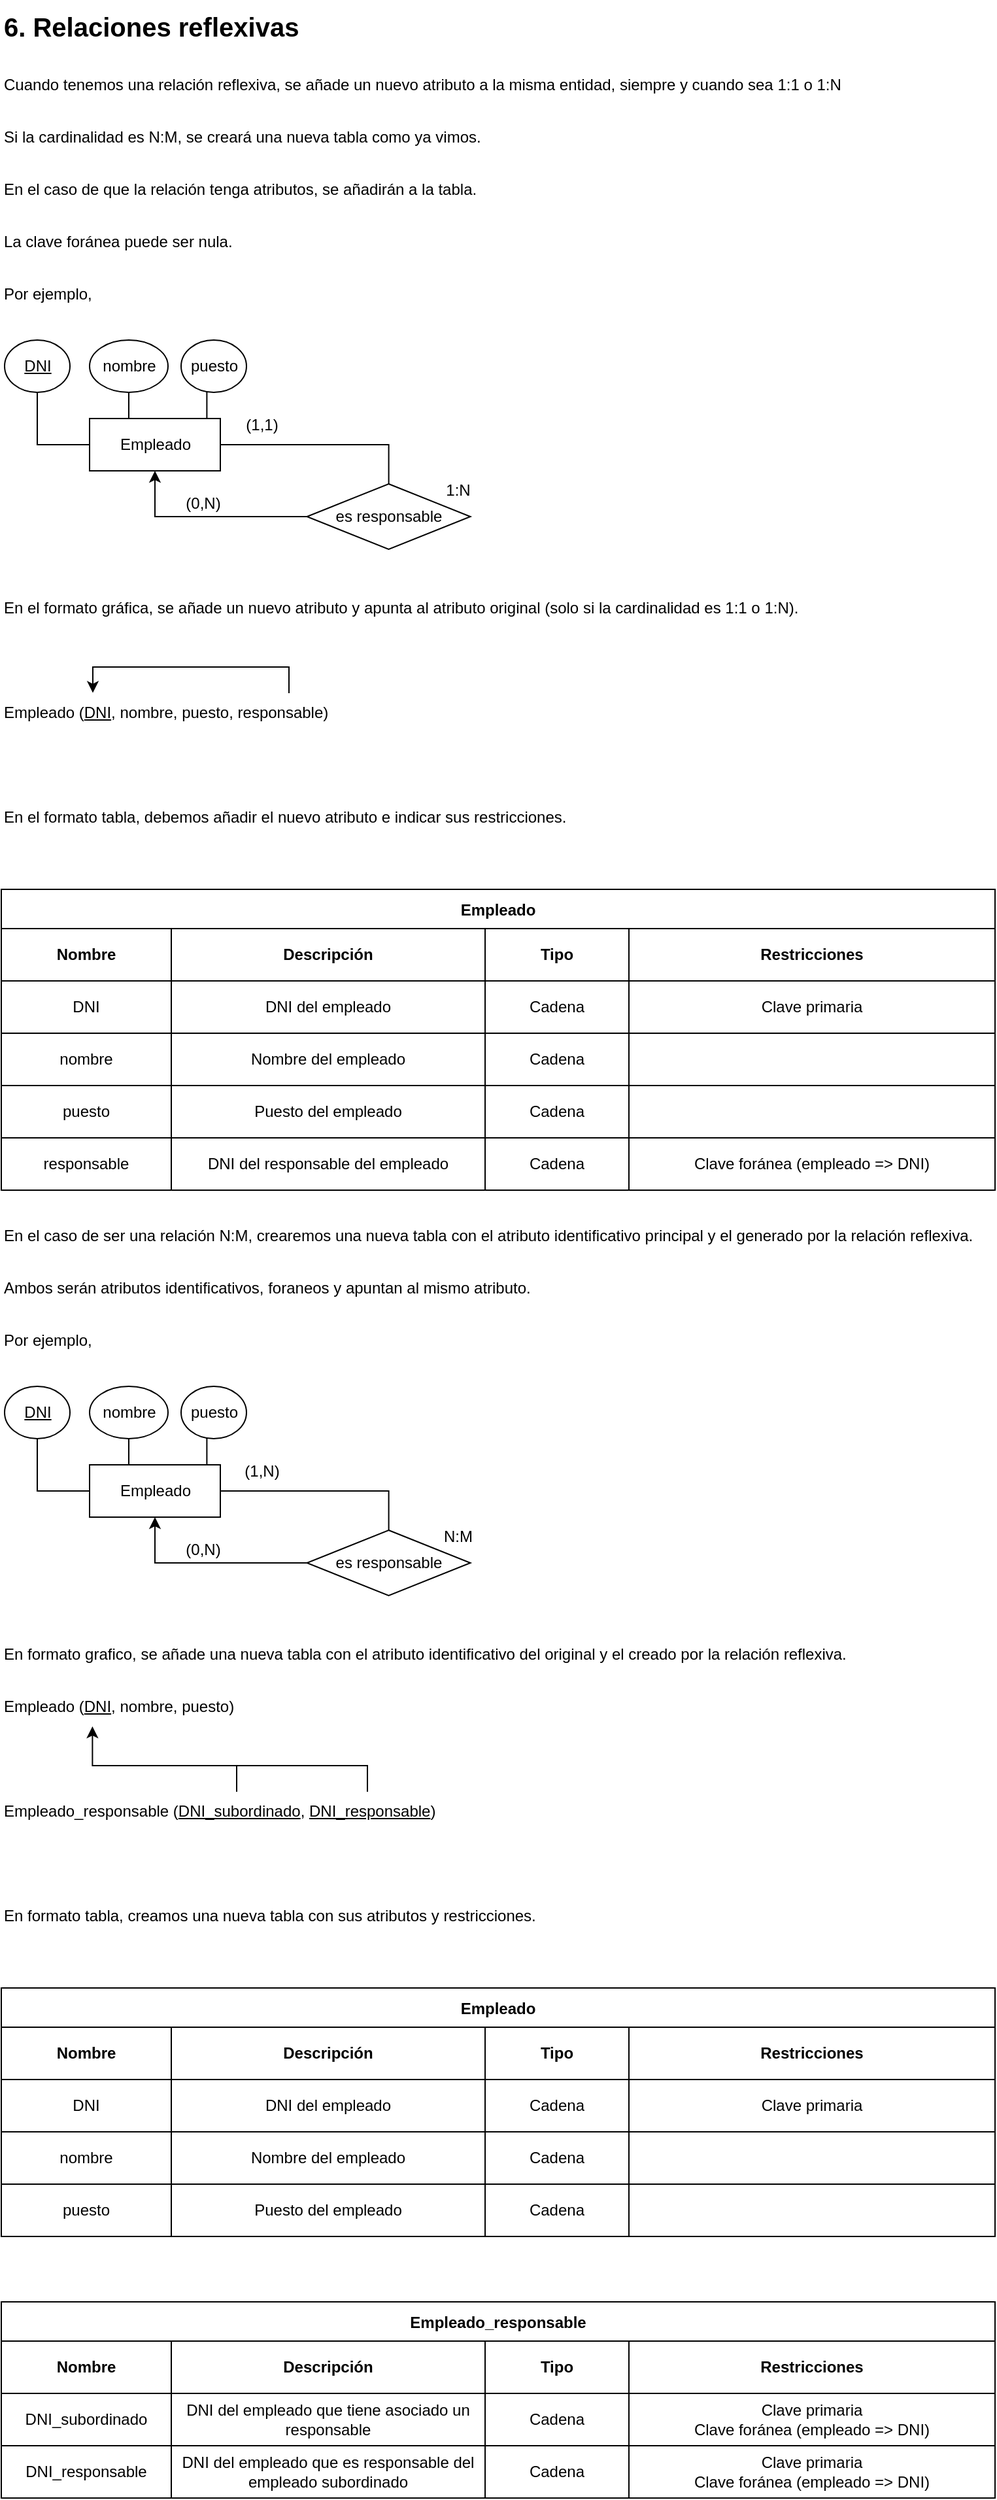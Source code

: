 <mxfile version="25.0.2">
  <diagram id="R2lEEEUBdFMjLlhIrx00" name="Page-1">
    <mxGraphModel dx="1572" dy="737" grid="1" gridSize="10" guides="1" tooltips="1" connect="1" arrows="1" fold="1" page="1" pageScale="1" pageWidth="850" pageHeight="1100" math="0" shadow="0" extFonts="Permanent Marker^https://fonts.googleapis.com/css?family=Permanent+Marker">
      <root>
        <mxCell id="0" />
        <mxCell id="1" parent="0" />
        <mxCell id="UVqm2CF3nhjKB7-2oSkb-1" value="6. Relaciones reflexivas" style="text;html=1;align=left;verticalAlign=middle;resizable=0;points=[];autosize=1;strokeColor=none;fillColor=none;strokeWidth=0;fontSize=20;fontStyle=1" parent="1" vertex="1">
          <mxGeometry x="40" y="40" width="230" height="40" as="geometry" />
        </mxCell>
        <mxCell id="UVqm2CF3nhjKB7-2oSkb-2" value="&lt;span style=&quot;color: rgba(0, 0, 0, 0); font-family: monospace; font-size: 0px; font-weight: 400;&quot;&gt;%3CmxGraphModel%3E%3Croot%3E%3CmxCell%20id%3D%220%22%2F%3E%3CmxCell%20id%3D%221%22%20parent%3D%220%22%2F%3E%3CmxCell%20id%3D%222%22%20value%3D%22Queremos%20registrar%20empleados%20en%20nuestra%20base%20de%20datos%20su%20DNI%2C%20nombre%2C%20fecha%20%26lt%3Bspan%20style%3D%26quot%3Bbackground-color%3A%20initial%3B%26quot%3B%26gt%3By%20puesto.%20Cada%20empleado%20pertence%20a%20un%20departamento.%26lt%3B%2Fspan%26gt%3B%22%20style%3D%22text%3Bhtml%3D1%3Balign%3Dleft%3BverticalAlign%3Dmiddle%3Bresizable%3D0%3Bpoints%3D%5B%5D%3Bautosize%3D1%3BstrokeColor%3Dnone%3BfillColor%3Dnone%3BfontStyle%3D1%22%20vertex%3D%221%22%20parent%3D%221%22%3E%3CmxGeometry%20x%3D%2240%22%20y%3D%222130%22%20width%3D%22750%22%20height%3D%2230%22%20as%3D%22geometry%22%2F%3E%3C%2FmxCell%3E%3C%2Froot%3E%3C%2FmxGraphModel%3E&lt;/span&gt;" style="text;html=1;align=left;verticalAlign=middle;resizable=0;points=[];autosize=1;strokeColor=none;fillColor=none;fontStyle=1" parent="1" vertex="1">
          <mxGeometry x="40" y="340" width="20" height="30" as="geometry" />
        </mxCell>
        <mxCell id="UVqm2CF3nhjKB7-2oSkb-3" value="Empleado" style="whiteSpace=wrap;html=1;align=center;" parent="1" vertex="1">
          <mxGeometry x="107.5" y="360" width="100" height="40" as="geometry" />
        </mxCell>
        <mxCell id="UVqm2CF3nhjKB7-2oSkb-4" style="edgeStyle=orthogonalEdgeStyle;rounded=0;orthogonalLoop=1;jettySize=auto;html=1;endArrow=none;endFill=0;" parent="1" source="UVqm2CF3nhjKB7-2oSkb-5" target="UVqm2CF3nhjKB7-2oSkb-3" edge="1">
          <mxGeometry relative="1" as="geometry" />
        </mxCell>
        <mxCell id="UVqm2CF3nhjKB7-2oSkb-5" value="nombre" style="ellipse;whiteSpace=wrap;html=1;align=center;" parent="1" vertex="1">
          <mxGeometry x="107.5" y="300" width="60" height="40" as="geometry" />
        </mxCell>
        <mxCell id="UVqm2CF3nhjKB7-2oSkb-6" style="edgeStyle=orthogonalEdgeStyle;rounded=0;orthogonalLoop=1;jettySize=auto;html=1;entryX=0;entryY=0.5;entryDx=0;entryDy=0;endArrow=none;endFill=0;" parent="1" source="UVqm2CF3nhjKB7-2oSkb-7" target="UVqm2CF3nhjKB7-2oSkb-3" edge="1">
          <mxGeometry relative="1" as="geometry">
            <Array as="points">
              <mxPoint x="67.5" y="380" />
            </Array>
          </mxGeometry>
        </mxCell>
        <mxCell id="UVqm2CF3nhjKB7-2oSkb-7" value="DNI" style="ellipse;whiteSpace=wrap;html=1;align=center;fontStyle=4;" parent="1" vertex="1">
          <mxGeometry x="42.5" y="300" width="50" height="40" as="geometry" />
        </mxCell>
        <mxCell id="UVqm2CF3nhjKB7-2oSkb-8" style="edgeStyle=orthogonalEdgeStyle;rounded=0;orthogonalLoop=1;jettySize=auto;html=1;entryX=0.897;entryY=0;entryDx=0;entryDy=0;endArrow=none;endFill=0;entryPerimeter=0;" parent="1" source="UVqm2CF3nhjKB7-2oSkb-9" target="UVqm2CF3nhjKB7-2oSkb-3" edge="1">
          <mxGeometry relative="1" as="geometry">
            <Array as="points">
              <mxPoint x="198" y="360" />
            </Array>
          </mxGeometry>
        </mxCell>
        <mxCell id="UVqm2CF3nhjKB7-2oSkb-9" value="puesto" style="ellipse;whiteSpace=wrap;html=1;align=center;" parent="1" vertex="1">
          <mxGeometry x="177.5" y="300" width="50" height="40" as="geometry" />
        </mxCell>
        <mxCell id="UVqm2CF3nhjKB7-2oSkb-10" style="edgeStyle=orthogonalEdgeStyle;rounded=0;orthogonalLoop=1;jettySize=auto;html=1;entryX=1;entryY=0.5;entryDx=0;entryDy=0;endArrow=none;endFill=0;" parent="1" source="UVqm2CF3nhjKB7-2oSkb-12" target="UVqm2CF3nhjKB7-2oSkb-3" edge="1">
          <mxGeometry relative="1" as="geometry">
            <Array as="points">
              <mxPoint x="336.75" y="380" />
            </Array>
          </mxGeometry>
        </mxCell>
        <mxCell id="UVqm2CF3nhjKB7-2oSkb-11" style="edgeStyle=orthogonalEdgeStyle;rounded=0;orthogonalLoop=1;jettySize=auto;html=1;entryX=0.5;entryY=1;entryDx=0;entryDy=0;" parent="1" source="UVqm2CF3nhjKB7-2oSkb-12" target="UVqm2CF3nhjKB7-2oSkb-3" edge="1">
          <mxGeometry relative="1" as="geometry" />
        </mxCell>
        <mxCell id="UVqm2CF3nhjKB7-2oSkb-12" value="es responsable" style="shape=rhombus;perimeter=rhombusPerimeter;whiteSpace=wrap;html=1;align=center;" parent="1" vertex="1">
          <mxGeometry x="273.75" y="410" width="125" height="50" as="geometry" />
        </mxCell>
        <mxCell id="UVqm2CF3nhjKB7-2oSkb-13" value="(1,1)" style="text;html=1;align=center;verticalAlign=middle;resizable=0;points=[];autosize=1;strokeColor=none;fillColor=none;" parent="1" vertex="1">
          <mxGeometry x="213.75" y="350" width="50" height="30" as="geometry" />
        </mxCell>
        <mxCell id="UVqm2CF3nhjKB7-2oSkb-14" value="1:N" style="text;html=1;align=center;verticalAlign=middle;resizable=0;points=[];autosize=1;strokeColor=none;fillColor=none;" parent="1" vertex="1">
          <mxGeometry x="368.75" y="400" width="40" height="30" as="geometry" />
        </mxCell>
        <mxCell id="UVqm2CF3nhjKB7-2oSkb-15" value="(0,N)" style="text;html=1;align=center;verticalAlign=middle;resizable=0;points=[];autosize=1;strokeColor=none;fillColor=none;" parent="1" vertex="1">
          <mxGeometry x="168.75" y="410" width="50" height="30" as="geometry" />
        </mxCell>
        <mxCell id="UVqm2CF3nhjKB7-2oSkb-16" value="Cuando tenemos una relación reflexiva, se añade un nuevo atributo a la misma entidad, siempre y cuando sea 1:1 o 1:N" style="text;html=1;align=left;verticalAlign=middle;resizable=0;points=[];autosize=1;strokeColor=none;fillColor=none;" parent="1" vertex="1">
          <mxGeometry x="40" y="90" width="660" height="30" as="geometry" />
        </mxCell>
        <mxCell id="UVqm2CF3nhjKB7-2oSkb-17" value="Por ejemplo,&amp;nbsp;" style="text;html=1;align=left;verticalAlign=middle;resizable=0;points=[];autosize=1;strokeColor=none;fillColor=none;" parent="1" vertex="1">
          <mxGeometry x="40" y="250" width="90" height="30" as="geometry" />
        </mxCell>
        <mxCell id="UVqm2CF3nhjKB7-2oSkb-18" value="Si la cardinalidad es N:M, se creará una nueva tabla como ya vimos." style="text;html=1;align=left;verticalAlign=middle;resizable=0;points=[];autosize=1;strokeColor=none;fillColor=none;" parent="1" vertex="1">
          <mxGeometry x="40" y="130" width="390" height="30" as="geometry" />
        </mxCell>
        <mxCell id="UVqm2CF3nhjKB7-2oSkb-19" value="En el formato gráfica, se añade un nuevo atributo y apunta al atributo original (solo si la cardinalidad es 1:1 o 1:N)." style="text;html=1;align=left;verticalAlign=middle;resizable=0;points=[];autosize=1;strokeColor=none;fillColor=none;" parent="1" vertex="1">
          <mxGeometry x="40" y="490" width="630" height="30" as="geometry" />
        </mxCell>
        <mxCell id="UVqm2CF3nhjKB7-2oSkb-21" style="edgeStyle=orthogonalEdgeStyle;rounded=0;orthogonalLoop=1;jettySize=auto;html=1;entryX=0.261;entryY=-0.006;entryDx=0;entryDy=0;entryPerimeter=0;" parent="1" source="UVqm2CF3nhjKB7-2oSkb-20" target="UVqm2CF3nhjKB7-2oSkb-20" edge="1">
          <mxGeometry relative="1" as="geometry">
            <mxPoint x="120" y="560" as="targetPoint" />
            <Array as="points">
              <mxPoint x="260" y="550" />
              <mxPoint x="110" y="550" />
              <mxPoint x="110" y="570" />
            </Array>
          </mxGeometry>
        </mxCell>
        <mxCell id="UVqm2CF3nhjKB7-2oSkb-20" value="Empleado (&lt;u&gt;DNI&lt;/u&gt;, nombre, puesto, responsable)" style="text;html=1;align=left;verticalAlign=middle;resizable=0;points=[];autosize=1;strokeColor=none;fillColor=none;" parent="1" vertex="1">
          <mxGeometry x="40" y="570" width="270" height="30" as="geometry" />
        </mxCell>
        <mxCell id="UVqm2CF3nhjKB7-2oSkb-22" value="En el formato tabla, debemos añadir el nuevo atributo e indicar sus restricciones." style="text;html=1;align=left;verticalAlign=middle;resizable=0;points=[];autosize=1;strokeColor=none;fillColor=none;" parent="1" vertex="1">
          <mxGeometry x="40" y="650" width="450" height="30" as="geometry" />
        </mxCell>
        <mxCell id="UVqm2CF3nhjKB7-2oSkb-23" value="En el caso de que la relación tenga atributos, se añadirán a la tabla." style="text;html=1;align=left;verticalAlign=middle;resizable=0;points=[];autosize=1;strokeColor=none;fillColor=none;" parent="1" vertex="1">
          <mxGeometry x="40" y="170" width="390" height="30" as="geometry" />
        </mxCell>
        <mxCell id="UVqm2CF3nhjKB7-2oSkb-24" value="Empleado" style="shape=table;startSize=30;container=1;collapsible=0;childLayout=tableLayout;fontStyle=1" parent="1" vertex="1">
          <mxGeometry x="40" y="720" width="760" height="230" as="geometry" />
        </mxCell>
        <mxCell id="UVqm2CF3nhjKB7-2oSkb-25" value="" style="shape=tableRow;horizontal=0;startSize=0;swimlaneHead=0;swimlaneBody=0;strokeColor=inherit;top=0;left=0;bottom=0;right=0;collapsible=0;dropTarget=0;fillColor=none;points=[[0,0.5],[1,0.5]];portConstraint=eastwest;" parent="UVqm2CF3nhjKB7-2oSkb-24" vertex="1">
          <mxGeometry y="30" width="760" height="40" as="geometry" />
        </mxCell>
        <mxCell id="UVqm2CF3nhjKB7-2oSkb-26" value="&lt;b&gt;Nombre&lt;/b&gt;" style="shape=partialRectangle;html=1;whiteSpace=wrap;connectable=0;strokeColor=inherit;overflow=hidden;fillColor=none;top=0;left=0;bottom=0;right=0;pointerEvents=1;" parent="UVqm2CF3nhjKB7-2oSkb-25" vertex="1">
          <mxGeometry width="130" height="40" as="geometry">
            <mxRectangle width="130" height="40" as="alternateBounds" />
          </mxGeometry>
        </mxCell>
        <mxCell id="UVqm2CF3nhjKB7-2oSkb-27" value="&lt;b&gt;Descripción&lt;/b&gt;" style="shape=partialRectangle;html=1;whiteSpace=wrap;connectable=0;strokeColor=inherit;overflow=hidden;fillColor=none;top=0;left=0;bottom=0;right=0;pointerEvents=1;" parent="UVqm2CF3nhjKB7-2oSkb-25" vertex="1">
          <mxGeometry x="130" width="240" height="40" as="geometry">
            <mxRectangle width="240" height="40" as="alternateBounds" />
          </mxGeometry>
        </mxCell>
        <mxCell id="UVqm2CF3nhjKB7-2oSkb-28" value="&lt;b&gt;Tipo&lt;/b&gt;" style="shape=partialRectangle;html=1;whiteSpace=wrap;connectable=0;strokeColor=inherit;overflow=hidden;fillColor=none;top=0;left=0;bottom=0;right=0;pointerEvents=1;" parent="UVqm2CF3nhjKB7-2oSkb-25" vertex="1">
          <mxGeometry x="370" width="110" height="40" as="geometry">
            <mxRectangle width="110" height="40" as="alternateBounds" />
          </mxGeometry>
        </mxCell>
        <mxCell id="UVqm2CF3nhjKB7-2oSkb-29" value="&lt;b&gt;Restricciones&lt;/b&gt;" style="shape=partialRectangle;html=1;whiteSpace=wrap;connectable=0;strokeColor=inherit;overflow=hidden;fillColor=none;top=0;left=0;bottom=0;right=0;pointerEvents=1;" parent="UVqm2CF3nhjKB7-2oSkb-25" vertex="1">
          <mxGeometry x="480" width="280" height="40" as="geometry">
            <mxRectangle width="280" height="40" as="alternateBounds" />
          </mxGeometry>
        </mxCell>
        <mxCell id="UVqm2CF3nhjKB7-2oSkb-30" value="" style="shape=tableRow;horizontal=0;startSize=0;swimlaneHead=0;swimlaneBody=0;strokeColor=inherit;top=0;left=0;bottom=0;right=0;collapsible=0;dropTarget=0;fillColor=none;points=[[0,0.5],[1,0.5]];portConstraint=eastwest;" parent="UVqm2CF3nhjKB7-2oSkb-24" vertex="1">
          <mxGeometry y="70" width="760" height="40" as="geometry" />
        </mxCell>
        <mxCell id="UVqm2CF3nhjKB7-2oSkb-31" value="DNI" style="shape=partialRectangle;html=1;whiteSpace=wrap;connectable=0;strokeColor=inherit;overflow=hidden;fillColor=none;top=0;left=0;bottom=0;right=0;pointerEvents=1;" parent="UVqm2CF3nhjKB7-2oSkb-30" vertex="1">
          <mxGeometry width="130" height="40" as="geometry">
            <mxRectangle width="130" height="40" as="alternateBounds" />
          </mxGeometry>
        </mxCell>
        <mxCell id="UVqm2CF3nhjKB7-2oSkb-32" value="DNI del empleado" style="shape=partialRectangle;html=1;whiteSpace=wrap;connectable=0;strokeColor=inherit;overflow=hidden;fillColor=none;top=0;left=0;bottom=0;right=0;pointerEvents=1;" parent="UVqm2CF3nhjKB7-2oSkb-30" vertex="1">
          <mxGeometry x="130" width="240" height="40" as="geometry">
            <mxRectangle width="240" height="40" as="alternateBounds" />
          </mxGeometry>
        </mxCell>
        <mxCell id="UVqm2CF3nhjKB7-2oSkb-33" value="Cadena" style="shape=partialRectangle;html=1;whiteSpace=wrap;connectable=0;strokeColor=inherit;overflow=hidden;fillColor=none;top=0;left=0;bottom=0;right=0;pointerEvents=1;" parent="UVqm2CF3nhjKB7-2oSkb-30" vertex="1">
          <mxGeometry x="370" width="110" height="40" as="geometry">
            <mxRectangle width="110" height="40" as="alternateBounds" />
          </mxGeometry>
        </mxCell>
        <mxCell id="UVqm2CF3nhjKB7-2oSkb-34" value="Clave primaria" style="shape=partialRectangle;html=1;whiteSpace=wrap;connectable=0;strokeColor=inherit;overflow=hidden;fillColor=none;top=0;left=0;bottom=0;right=0;pointerEvents=1;" parent="UVqm2CF3nhjKB7-2oSkb-30" vertex="1">
          <mxGeometry x="480" width="280" height="40" as="geometry">
            <mxRectangle width="280" height="40" as="alternateBounds" />
          </mxGeometry>
        </mxCell>
        <mxCell id="UVqm2CF3nhjKB7-2oSkb-35" style="shape=tableRow;horizontal=0;startSize=0;swimlaneHead=0;swimlaneBody=0;strokeColor=inherit;top=0;left=0;bottom=0;right=0;collapsible=0;dropTarget=0;fillColor=none;points=[[0,0.5],[1,0.5]];portConstraint=eastwest;" parent="UVqm2CF3nhjKB7-2oSkb-24" vertex="1">
          <mxGeometry y="110" width="760" height="40" as="geometry" />
        </mxCell>
        <mxCell id="UVqm2CF3nhjKB7-2oSkb-36" value="nombre" style="shape=partialRectangle;html=1;whiteSpace=wrap;connectable=0;strokeColor=inherit;overflow=hidden;fillColor=none;top=0;left=0;bottom=0;right=0;pointerEvents=1;" parent="UVqm2CF3nhjKB7-2oSkb-35" vertex="1">
          <mxGeometry width="130" height="40" as="geometry">
            <mxRectangle width="130" height="40" as="alternateBounds" />
          </mxGeometry>
        </mxCell>
        <mxCell id="UVqm2CF3nhjKB7-2oSkb-37" value="Nombre del empleado" style="shape=partialRectangle;html=1;whiteSpace=wrap;connectable=0;strokeColor=inherit;overflow=hidden;fillColor=none;top=0;left=0;bottom=0;right=0;pointerEvents=1;" parent="UVqm2CF3nhjKB7-2oSkb-35" vertex="1">
          <mxGeometry x="130" width="240" height="40" as="geometry">
            <mxRectangle width="240" height="40" as="alternateBounds" />
          </mxGeometry>
        </mxCell>
        <mxCell id="UVqm2CF3nhjKB7-2oSkb-38" value="Cadena" style="shape=partialRectangle;html=1;whiteSpace=wrap;connectable=0;strokeColor=inherit;overflow=hidden;fillColor=none;top=0;left=0;bottom=0;right=0;pointerEvents=1;" parent="UVqm2CF3nhjKB7-2oSkb-35" vertex="1">
          <mxGeometry x="370" width="110" height="40" as="geometry">
            <mxRectangle width="110" height="40" as="alternateBounds" />
          </mxGeometry>
        </mxCell>
        <mxCell id="UVqm2CF3nhjKB7-2oSkb-39" style="shape=partialRectangle;html=1;whiteSpace=wrap;connectable=0;strokeColor=inherit;overflow=hidden;fillColor=none;top=0;left=0;bottom=0;right=0;pointerEvents=1;" parent="UVqm2CF3nhjKB7-2oSkb-35" vertex="1">
          <mxGeometry x="480" width="280" height="40" as="geometry">
            <mxRectangle width="280" height="40" as="alternateBounds" />
          </mxGeometry>
        </mxCell>
        <mxCell id="UVqm2CF3nhjKB7-2oSkb-40" style="shape=tableRow;horizontal=0;startSize=0;swimlaneHead=0;swimlaneBody=0;strokeColor=inherit;top=0;left=0;bottom=0;right=0;collapsible=0;dropTarget=0;fillColor=none;points=[[0,0.5],[1,0.5]];portConstraint=eastwest;" parent="UVqm2CF3nhjKB7-2oSkb-24" vertex="1">
          <mxGeometry y="150" width="760" height="40" as="geometry" />
        </mxCell>
        <mxCell id="UVqm2CF3nhjKB7-2oSkb-41" value="puesto" style="shape=partialRectangle;html=1;whiteSpace=wrap;connectable=0;strokeColor=inherit;overflow=hidden;fillColor=none;top=0;left=0;bottom=0;right=0;pointerEvents=1;" parent="UVqm2CF3nhjKB7-2oSkb-40" vertex="1">
          <mxGeometry width="130" height="40" as="geometry">
            <mxRectangle width="130" height="40" as="alternateBounds" />
          </mxGeometry>
        </mxCell>
        <mxCell id="UVqm2CF3nhjKB7-2oSkb-42" value="Puesto del empleado" style="shape=partialRectangle;html=1;whiteSpace=wrap;connectable=0;strokeColor=inherit;overflow=hidden;fillColor=none;top=0;left=0;bottom=0;right=0;pointerEvents=1;" parent="UVqm2CF3nhjKB7-2oSkb-40" vertex="1">
          <mxGeometry x="130" width="240" height="40" as="geometry">
            <mxRectangle width="240" height="40" as="alternateBounds" />
          </mxGeometry>
        </mxCell>
        <mxCell id="UVqm2CF3nhjKB7-2oSkb-43" value="Cadena" style="shape=partialRectangle;html=1;whiteSpace=wrap;connectable=0;strokeColor=inherit;overflow=hidden;fillColor=none;top=0;left=0;bottom=0;right=0;pointerEvents=1;" parent="UVqm2CF3nhjKB7-2oSkb-40" vertex="1">
          <mxGeometry x="370" width="110" height="40" as="geometry">
            <mxRectangle width="110" height="40" as="alternateBounds" />
          </mxGeometry>
        </mxCell>
        <mxCell id="UVqm2CF3nhjKB7-2oSkb-44" value="" style="shape=partialRectangle;html=1;whiteSpace=wrap;connectable=0;strokeColor=inherit;overflow=hidden;fillColor=none;top=0;left=0;bottom=0;right=0;pointerEvents=1;" parent="UVqm2CF3nhjKB7-2oSkb-40" vertex="1">
          <mxGeometry x="480" width="280" height="40" as="geometry">
            <mxRectangle width="280" height="40" as="alternateBounds" />
          </mxGeometry>
        </mxCell>
        <mxCell id="UVqm2CF3nhjKB7-2oSkb-45" style="shape=tableRow;horizontal=0;startSize=0;swimlaneHead=0;swimlaneBody=0;strokeColor=inherit;top=0;left=0;bottom=0;right=0;collapsible=0;dropTarget=0;fillColor=none;points=[[0,0.5],[1,0.5]];portConstraint=eastwest;" parent="UVqm2CF3nhjKB7-2oSkb-24" vertex="1">
          <mxGeometry y="190" width="760" height="40" as="geometry" />
        </mxCell>
        <mxCell id="UVqm2CF3nhjKB7-2oSkb-46" value="&lt;span style=&quot;text-align: left; text-wrap: nowrap;&quot;&gt;responsable&lt;/span&gt;" style="shape=partialRectangle;html=1;whiteSpace=wrap;connectable=0;strokeColor=inherit;overflow=hidden;fillColor=none;top=0;left=0;bottom=0;right=0;pointerEvents=1;" parent="UVqm2CF3nhjKB7-2oSkb-45" vertex="1">
          <mxGeometry width="130" height="40" as="geometry">
            <mxRectangle width="130" height="40" as="alternateBounds" />
          </mxGeometry>
        </mxCell>
        <mxCell id="UVqm2CF3nhjKB7-2oSkb-47" value="DNI del responsable del empleado" style="shape=partialRectangle;html=1;whiteSpace=wrap;connectable=0;strokeColor=inherit;overflow=hidden;fillColor=none;top=0;left=0;bottom=0;right=0;pointerEvents=1;" parent="UVqm2CF3nhjKB7-2oSkb-45" vertex="1">
          <mxGeometry x="130" width="240" height="40" as="geometry">
            <mxRectangle width="240" height="40" as="alternateBounds" />
          </mxGeometry>
        </mxCell>
        <mxCell id="UVqm2CF3nhjKB7-2oSkb-48" value="Cadena" style="shape=partialRectangle;html=1;whiteSpace=wrap;connectable=0;strokeColor=inherit;overflow=hidden;fillColor=none;top=0;left=0;bottom=0;right=0;pointerEvents=1;" parent="UVqm2CF3nhjKB7-2oSkb-45" vertex="1">
          <mxGeometry x="370" width="110" height="40" as="geometry">
            <mxRectangle width="110" height="40" as="alternateBounds" />
          </mxGeometry>
        </mxCell>
        <mxCell id="UVqm2CF3nhjKB7-2oSkb-49" value="Clave foránea (empleado =&amp;gt; DNI)" style="shape=partialRectangle;html=1;whiteSpace=wrap;connectable=0;strokeColor=inherit;overflow=hidden;fillColor=none;top=0;left=0;bottom=0;right=0;pointerEvents=1;" parent="UVqm2CF3nhjKB7-2oSkb-45" vertex="1">
          <mxGeometry x="480" width="280" height="40" as="geometry">
            <mxRectangle width="280" height="40" as="alternateBounds" />
          </mxGeometry>
        </mxCell>
        <mxCell id="-ed2oY2hOqJtCRRlhbRk-16" value="La clave foránea puede ser nula." style="text;html=1;align=left;verticalAlign=middle;resizable=0;points=[];autosize=1;strokeColor=none;fillColor=none;" parent="1" vertex="1">
          <mxGeometry x="40" y="210" width="200" height="30" as="geometry" />
        </mxCell>
        <mxCell id="lTexiOi8nNn2DtWky4sM-1" value="&lt;span style=&quot;color: rgba(0, 0, 0, 0); font-family: monospace; font-size: 0px; font-weight: 400;&quot;&gt;%3CmxGraphModel%3E%3Croot%3E%3CmxCell%20id%3D%220%22%2F%3E%3CmxCell%20id%3D%221%22%20parent%3D%220%22%2F%3E%3CmxCell%20id%3D%222%22%20value%3D%22Queremos%20registrar%20empleados%20en%20nuestra%20base%20de%20datos%20su%20DNI%2C%20nombre%2C%20fecha%20%26lt%3Bspan%20style%3D%26quot%3Bbackground-color%3A%20initial%3B%26quot%3B%26gt%3By%20puesto.%20Cada%20empleado%20pertence%20a%20un%20departamento.%26lt%3B%2Fspan%26gt%3B%22%20style%3D%22text%3Bhtml%3D1%3Balign%3Dleft%3BverticalAlign%3Dmiddle%3Bresizable%3D0%3Bpoints%3D%5B%5D%3Bautosize%3D1%3BstrokeColor%3Dnone%3BfillColor%3Dnone%3BfontStyle%3D1%22%20vertex%3D%221%22%20parent%3D%221%22%3E%3CmxGeometry%20x%3D%2240%22%20y%3D%222130%22%20width%3D%22750%22%20height%3D%2230%22%20as%3D%22geometry%22%2F%3E%3C%2FmxCell%3E%3C%2Froot%3E%3C%2FmxGraphModel%3E&lt;/span&gt;" style="text;html=1;align=left;verticalAlign=middle;resizable=0;points=[];autosize=1;strokeColor=none;fillColor=none;fontStyle=1" vertex="1" parent="1">
          <mxGeometry x="40" y="1140" width="20" height="30" as="geometry" />
        </mxCell>
        <mxCell id="lTexiOi8nNn2DtWky4sM-2" value="Empleado" style="whiteSpace=wrap;html=1;align=center;" vertex="1" parent="1">
          <mxGeometry x="107.5" y="1160" width="100" height="40" as="geometry" />
        </mxCell>
        <mxCell id="lTexiOi8nNn2DtWky4sM-3" style="edgeStyle=orthogonalEdgeStyle;rounded=0;orthogonalLoop=1;jettySize=auto;html=1;endArrow=none;endFill=0;" edge="1" parent="1" source="lTexiOi8nNn2DtWky4sM-4" target="lTexiOi8nNn2DtWky4sM-2">
          <mxGeometry relative="1" as="geometry" />
        </mxCell>
        <mxCell id="lTexiOi8nNn2DtWky4sM-4" value="nombre" style="ellipse;whiteSpace=wrap;html=1;align=center;" vertex="1" parent="1">
          <mxGeometry x="107.5" y="1100" width="60" height="40" as="geometry" />
        </mxCell>
        <mxCell id="lTexiOi8nNn2DtWky4sM-5" style="edgeStyle=orthogonalEdgeStyle;rounded=0;orthogonalLoop=1;jettySize=auto;html=1;entryX=0;entryY=0.5;entryDx=0;entryDy=0;endArrow=none;endFill=0;" edge="1" parent="1" source="lTexiOi8nNn2DtWky4sM-6" target="lTexiOi8nNn2DtWky4sM-2">
          <mxGeometry relative="1" as="geometry">
            <Array as="points">
              <mxPoint x="67.5" y="1180" />
            </Array>
          </mxGeometry>
        </mxCell>
        <mxCell id="lTexiOi8nNn2DtWky4sM-6" value="DNI" style="ellipse;whiteSpace=wrap;html=1;align=center;fontStyle=4;" vertex="1" parent="1">
          <mxGeometry x="42.5" y="1100" width="50" height="40" as="geometry" />
        </mxCell>
        <mxCell id="lTexiOi8nNn2DtWky4sM-7" style="edgeStyle=orthogonalEdgeStyle;rounded=0;orthogonalLoop=1;jettySize=auto;html=1;entryX=0.897;entryY=0;entryDx=0;entryDy=0;endArrow=none;endFill=0;entryPerimeter=0;" edge="1" parent="1" source="lTexiOi8nNn2DtWky4sM-8" target="lTexiOi8nNn2DtWky4sM-2">
          <mxGeometry relative="1" as="geometry">
            <Array as="points">
              <mxPoint x="198" y="1160" />
            </Array>
          </mxGeometry>
        </mxCell>
        <mxCell id="lTexiOi8nNn2DtWky4sM-8" value="puesto" style="ellipse;whiteSpace=wrap;html=1;align=center;" vertex="1" parent="1">
          <mxGeometry x="177.5" y="1100" width="50" height="40" as="geometry" />
        </mxCell>
        <mxCell id="lTexiOi8nNn2DtWky4sM-9" style="edgeStyle=orthogonalEdgeStyle;rounded=0;orthogonalLoop=1;jettySize=auto;html=1;entryX=1;entryY=0.5;entryDx=0;entryDy=0;endArrow=none;endFill=0;" edge="1" parent="1" source="lTexiOi8nNn2DtWky4sM-11" target="lTexiOi8nNn2DtWky4sM-2">
          <mxGeometry relative="1" as="geometry">
            <Array as="points">
              <mxPoint x="336.75" y="1180" />
            </Array>
          </mxGeometry>
        </mxCell>
        <mxCell id="lTexiOi8nNn2DtWky4sM-10" style="edgeStyle=orthogonalEdgeStyle;rounded=0;orthogonalLoop=1;jettySize=auto;html=1;entryX=0.5;entryY=1;entryDx=0;entryDy=0;" edge="1" parent="1" source="lTexiOi8nNn2DtWky4sM-11" target="lTexiOi8nNn2DtWky4sM-2">
          <mxGeometry relative="1" as="geometry" />
        </mxCell>
        <mxCell id="lTexiOi8nNn2DtWky4sM-11" value="es responsable" style="shape=rhombus;perimeter=rhombusPerimeter;whiteSpace=wrap;html=1;align=center;" vertex="1" parent="1">
          <mxGeometry x="273.75" y="1210" width="125" height="50" as="geometry" />
        </mxCell>
        <mxCell id="lTexiOi8nNn2DtWky4sM-12" value="(1,N)" style="text;html=1;align=center;verticalAlign=middle;resizable=0;points=[];autosize=1;strokeColor=none;fillColor=none;" vertex="1" parent="1">
          <mxGeometry x="213.75" y="1150" width="50" height="30" as="geometry" />
        </mxCell>
        <mxCell id="lTexiOi8nNn2DtWky4sM-13" value="N:M" style="text;html=1;align=center;verticalAlign=middle;resizable=0;points=[];autosize=1;strokeColor=none;fillColor=none;" vertex="1" parent="1">
          <mxGeometry x="363.75" y="1200" width="50" height="30" as="geometry" />
        </mxCell>
        <mxCell id="lTexiOi8nNn2DtWky4sM-14" value="(0,N)" style="text;html=1;align=center;verticalAlign=middle;resizable=0;points=[];autosize=1;strokeColor=none;fillColor=none;" vertex="1" parent="1">
          <mxGeometry x="168.75" y="1210" width="50" height="30" as="geometry" />
        </mxCell>
        <mxCell id="lTexiOi8nNn2DtWky4sM-15" value="Empleado (&lt;u&gt;DNI&lt;/u&gt;, nombre, puesto&lt;span style=&quot;background-color: initial;&quot;&gt;)&lt;/span&gt;" style="text;html=1;align=left;verticalAlign=middle;resizable=0;points=[];autosize=1;strokeColor=none;fillColor=none;" vertex="1" parent="1">
          <mxGeometry x="40" y="1330" width="200" height="30" as="geometry" />
        </mxCell>
        <mxCell id="lTexiOi8nNn2DtWky4sM-19" style="edgeStyle=orthogonalEdgeStyle;rounded=0;orthogonalLoop=1;jettySize=auto;html=1;endArrow=none;endFill=0;" edge="1" parent="1" source="lTexiOi8nNn2DtWky4sM-16">
          <mxGeometry relative="1" as="geometry">
            <mxPoint x="110" y="1390" as="targetPoint" />
            <Array as="points">
              <mxPoint x="320" y="1390" />
            </Array>
          </mxGeometry>
        </mxCell>
        <mxCell id="lTexiOi8nNn2DtWky4sM-16" value="Empleado_responsable (&lt;u&gt;DNI_subordinado&lt;/u&gt;, &lt;u&gt;DNI_responsable&lt;/u&gt;)" style="text;html=1;align=left;verticalAlign=middle;resizable=0;points=[];autosize=1;strokeColor=none;fillColor=none;" vertex="1" parent="1">
          <mxGeometry x="40" y="1410" width="350" height="30" as="geometry" />
        </mxCell>
        <mxCell id="lTexiOi8nNn2DtWky4sM-18" style="edgeStyle=orthogonalEdgeStyle;rounded=0;orthogonalLoop=1;jettySize=auto;html=1;entryX=0.361;entryY=1.044;entryDx=0;entryDy=0;entryPerimeter=0;" edge="1" parent="1">
          <mxGeometry relative="1" as="geometry">
            <mxPoint x="220" y="1410" as="sourcePoint" />
            <mxPoint x="109.7" y="1360" as="targetPoint" />
            <Array as="points">
              <mxPoint x="220" y="1409" />
              <mxPoint x="220" y="1390" />
              <mxPoint x="110" y="1390" />
            </Array>
          </mxGeometry>
        </mxCell>
        <mxCell id="lTexiOi8nNn2DtWky4sM-20" value="En el caso de ser una relación N:M, crearemos una nueva tabla con el atributo identificativo principal y el generado por la relación reflexiva." style="text;html=1;align=left;verticalAlign=middle;resizable=0;points=[];autosize=1;strokeColor=none;fillColor=none;" vertex="1" parent="1">
          <mxGeometry x="40" y="970" width="760" height="30" as="geometry" />
        </mxCell>
        <mxCell id="lTexiOi8nNn2DtWky4sM-21" value="Ambos serán atributos identificativos, foraneos y apuntan al mismo atributo." style="text;html=1;align=left;verticalAlign=middle;resizable=0;points=[];autosize=1;strokeColor=none;fillColor=none;" vertex="1" parent="1">
          <mxGeometry x="40" y="1010" width="430" height="30" as="geometry" />
        </mxCell>
        <mxCell id="lTexiOi8nNn2DtWky4sM-22" value="Por ejemplo,&amp;nbsp;" style="text;html=1;align=left;verticalAlign=middle;resizable=0;points=[];autosize=1;strokeColor=none;fillColor=none;" vertex="1" parent="1">
          <mxGeometry x="40" y="1050" width="90" height="30" as="geometry" />
        </mxCell>
        <mxCell id="lTexiOi8nNn2DtWky4sM-23" value="En formato grafico, se añade una nueva tabla con el atributo identificativo del original y el creado por la relación reflexiva." style="text;html=1;align=left;verticalAlign=middle;resizable=0;points=[];autosize=1;strokeColor=none;fillColor=none;" vertex="1" parent="1">
          <mxGeometry x="40" y="1290" width="670" height="30" as="geometry" />
        </mxCell>
        <mxCell id="lTexiOi8nNn2DtWky4sM-24" value="En formato tabla, creamos una nueva tabla con sus atributos y restricciones." style="text;html=1;align=left;verticalAlign=middle;resizable=0;points=[];autosize=1;strokeColor=none;fillColor=none;" vertex="1" parent="1">
          <mxGeometry x="40" y="1490" width="430" height="30" as="geometry" />
        </mxCell>
        <mxCell id="lTexiOi8nNn2DtWky4sM-25" value="Empleado" style="shape=table;startSize=30;container=1;collapsible=0;childLayout=tableLayout;fontStyle=1" vertex="1" parent="1">
          <mxGeometry x="40" y="1560" width="760" height="190" as="geometry" />
        </mxCell>
        <mxCell id="lTexiOi8nNn2DtWky4sM-26" value="" style="shape=tableRow;horizontal=0;startSize=0;swimlaneHead=0;swimlaneBody=0;strokeColor=inherit;top=0;left=0;bottom=0;right=0;collapsible=0;dropTarget=0;fillColor=none;points=[[0,0.5],[1,0.5]];portConstraint=eastwest;" vertex="1" parent="lTexiOi8nNn2DtWky4sM-25">
          <mxGeometry y="30" width="760" height="40" as="geometry" />
        </mxCell>
        <mxCell id="lTexiOi8nNn2DtWky4sM-27" value="&lt;b&gt;Nombre&lt;/b&gt;" style="shape=partialRectangle;html=1;whiteSpace=wrap;connectable=0;strokeColor=inherit;overflow=hidden;fillColor=none;top=0;left=0;bottom=0;right=0;pointerEvents=1;" vertex="1" parent="lTexiOi8nNn2DtWky4sM-26">
          <mxGeometry width="130" height="40" as="geometry">
            <mxRectangle width="130" height="40" as="alternateBounds" />
          </mxGeometry>
        </mxCell>
        <mxCell id="lTexiOi8nNn2DtWky4sM-28" value="&lt;b&gt;Descripción&lt;/b&gt;" style="shape=partialRectangle;html=1;whiteSpace=wrap;connectable=0;strokeColor=inherit;overflow=hidden;fillColor=none;top=0;left=0;bottom=0;right=0;pointerEvents=1;" vertex="1" parent="lTexiOi8nNn2DtWky4sM-26">
          <mxGeometry x="130" width="240" height="40" as="geometry">
            <mxRectangle width="240" height="40" as="alternateBounds" />
          </mxGeometry>
        </mxCell>
        <mxCell id="lTexiOi8nNn2DtWky4sM-29" value="&lt;b&gt;Tipo&lt;/b&gt;" style="shape=partialRectangle;html=1;whiteSpace=wrap;connectable=0;strokeColor=inherit;overflow=hidden;fillColor=none;top=0;left=0;bottom=0;right=0;pointerEvents=1;" vertex="1" parent="lTexiOi8nNn2DtWky4sM-26">
          <mxGeometry x="370" width="110" height="40" as="geometry">
            <mxRectangle width="110" height="40" as="alternateBounds" />
          </mxGeometry>
        </mxCell>
        <mxCell id="lTexiOi8nNn2DtWky4sM-30" value="&lt;b&gt;Restricciones&lt;/b&gt;" style="shape=partialRectangle;html=1;whiteSpace=wrap;connectable=0;strokeColor=inherit;overflow=hidden;fillColor=none;top=0;left=0;bottom=0;right=0;pointerEvents=1;" vertex="1" parent="lTexiOi8nNn2DtWky4sM-26">
          <mxGeometry x="480" width="280" height="40" as="geometry">
            <mxRectangle width="280" height="40" as="alternateBounds" />
          </mxGeometry>
        </mxCell>
        <mxCell id="lTexiOi8nNn2DtWky4sM-31" value="" style="shape=tableRow;horizontal=0;startSize=0;swimlaneHead=0;swimlaneBody=0;strokeColor=inherit;top=0;left=0;bottom=0;right=0;collapsible=0;dropTarget=0;fillColor=none;points=[[0,0.5],[1,0.5]];portConstraint=eastwest;" vertex="1" parent="lTexiOi8nNn2DtWky4sM-25">
          <mxGeometry y="70" width="760" height="40" as="geometry" />
        </mxCell>
        <mxCell id="lTexiOi8nNn2DtWky4sM-32" value="DNI" style="shape=partialRectangle;html=1;whiteSpace=wrap;connectable=0;strokeColor=inherit;overflow=hidden;fillColor=none;top=0;left=0;bottom=0;right=0;pointerEvents=1;" vertex="1" parent="lTexiOi8nNn2DtWky4sM-31">
          <mxGeometry width="130" height="40" as="geometry">
            <mxRectangle width="130" height="40" as="alternateBounds" />
          </mxGeometry>
        </mxCell>
        <mxCell id="lTexiOi8nNn2DtWky4sM-33" value="DNI del empleado" style="shape=partialRectangle;html=1;whiteSpace=wrap;connectable=0;strokeColor=inherit;overflow=hidden;fillColor=none;top=0;left=0;bottom=0;right=0;pointerEvents=1;" vertex="1" parent="lTexiOi8nNn2DtWky4sM-31">
          <mxGeometry x="130" width="240" height="40" as="geometry">
            <mxRectangle width="240" height="40" as="alternateBounds" />
          </mxGeometry>
        </mxCell>
        <mxCell id="lTexiOi8nNn2DtWky4sM-34" value="Cadena" style="shape=partialRectangle;html=1;whiteSpace=wrap;connectable=0;strokeColor=inherit;overflow=hidden;fillColor=none;top=0;left=0;bottom=0;right=0;pointerEvents=1;" vertex="1" parent="lTexiOi8nNn2DtWky4sM-31">
          <mxGeometry x="370" width="110" height="40" as="geometry">
            <mxRectangle width="110" height="40" as="alternateBounds" />
          </mxGeometry>
        </mxCell>
        <mxCell id="lTexiOi8nNn2DtWky4sM-35" value="Clave primaria" style="shape=partialRectangle;html=1;whiteSpace=wrap;connectable=0;strokeColor=inherit;overflow=hidden;fillColor=none;top=0;left=0;bottom=0;right=0;pointerEvents=1;" vertex="1" parent="lTexiOi8nNn2DtWky4sM-31">
          <mxGeometry x="480" width="280" height="40" as="geometry">
            <mxRectangle width="280" height="40" as="alternateBounds" />
          </mxGeometry>
        </mxCell>
        <mxCell id="lTexiOi8nNn2DtWky4sM-36" style="shape=tableRow;horizontal=0;startSize=0;swimlaneHead=0;swimlaneBody=0;strokeColor=inherit;top=0;left=0;bottom=0;right=0;collapsible=0;dropTarget=0;fillColor=none;points=[[0,0.5],[1,0.5]];portConstraint=eastwest;" vertex="1" parent="lTexiOi8nNn2DtWky4sM-25">
          <mxGeometry y="110" width="760" height="40" as="geometry" />
        </mxCell>
        <mxCell id="lTexiOi8nNn2DtWky4sM-37" value="nombre" style="shape=partialRectangle;html=1;whiteSpace=wrap;connectable=0;strokeColor=inherit;overflow=hidden;fillColor=none;top=0;left=0;bottom=0;right=0;pointerEvents=1;" vertex="1" parent="lTexiOi8nNn2DtWky4sM-36">
          <mxGeometry width="130" height="40" as="geometry">
            <mxRectangle width="130" height="40" as="alternateBounds" />
          </mxGeometry>
        </mxCell>
        <mxCell id="lTexiOi8nNn2DtWky4sM-38" value="Nombre del empleado" style="shape=partialRectangle;html=1;whiteSpace=wrap;connectable=0;strokeColor=inherit;overflow=hidden;fillColor=none;top=0;left=0;bottom=0;right=0;pointerEvents=1;" vertex="1" parent="lTexiOi8nNn2DtWky4sM-36">
          <mxGeometry x="130" width="240" height="40" as="geometry">
            <mxRectangle width="240" height="40" as="alternateBounds" />
          </mxGeometry>
        </mxCell>
        <mxCell id="lTexiOi8nNn2DtWky4sM-39" value="Cadena" style="shape=partialRectangle;html=1;whiteSpace=wrap;connectable=0;strokeColor=inherit;overflow=hidden;fillColor=none;top=0;left=0;bottom=0;right=0;pointerEvents=1;" vertex="1" parent="lTexiOi8nNn2DtWky4sM-36">
          <mxGeometry x="370" width="110" height="40" as="geometry">
            <mxRectangle width="110" height="40" as="alternateBounds" />
          </mxGeometry>
        </mxCell>
        <mxCell id="lTexiOi8nNn2DtWky4sM-40" style="shape=partialRectangle;html=1;whiteSpace=wrap;connectable=0;strokeColor=inherit;overflow=hidden;fillColor=none;top=0;left=0;bottom=0;right=0;pointerEvents=1;" vertex="1" parent="lTexiOi8nNn2DtWky4sM-36">
          <mxGeometry x="480" width="280" height="40" as="geometry">
            <mxRectangle width="280" height="40" as="alternateBounds" />
          </mxGeometry>
        </mxCell>
        <mxCell id="lTexiOi8nNn2DtWky4sM-41" style="shape=tableRow;horizontal=0;startSize=0;swimlaneHead=0;swimlaneBody=0;strokeColor=inherit;top=0;left=0;bottom=0;right=0;collapsible=0;dropTarget=0;fillColor=none;points=[[0,0.5],[1,0.5]];portConstraint=eastwest;" vertex="1" parent="lTexiOi8nNn2DtWky4sM-25">
          <mxGeometry y="150" width="760" height="40" as="geometry" />
        </mxCell>
        <mxCell id="lTexiOi8nNn2DtWky4sM-42" value="puesto" style="shape=partialRectangle;html=1;whiteSpace=wrap;connectable=0;strokeColor=inherit;overflow=hidden;fillColor=none;top=0;left=0;bottom=0;right=0;pointerEvents=1;" vertex="1" parent="lTexiOi8nNn2DtWky4sM-41">
          <mxGeometry width="130" height="40" as="geometry">
            <mxRectangle width="130" height="40" as="alternateBounds" />
          </mxGeometry>
        </mxCell>
        <mxCell id="lTexiOi8nNn2DtWky4sM-43" value="Puesto del empleado" style="shape=partialRectangle;html=1;whiteSpace=wrap;connectable=0;strokeColor=inherit;overflow=hidden;fillColor=none;top=0;left=0;bottom=0;right=0;pointerEvents=1;" vertex="1" parent="lTexiOi8nNn2DtWky4sM-41">
          <mxGeometry x="130" width="240" height="40" as="geometry">
            <mxRectangle width="240" height="40" as="alternateBounds" />
          </mxGeometry>
        </mxCell>
        <mxCell id="lTexiOi8nNn2DtWky4sM-44" value="Cadena" style="shape=partialRectangle;html=1;whiteSpace=wrap;connectable=0;strokeColor=inherit;overflow=hidden;fillColor=none;top=0;left=0;bottom=0;right=0;pointerEvents=1;" vertex="1" parent="lTexiOi8nNn2DtWky4sM-41">
          <mxGeometry x="370" width="110" height="40" as="geometry">
            <mxRectangle width="110" height="40" as="alternateBounds" />
          </mxGeometry>
        </mxCell>
        <mxCell id="lTexiOi8nNn2DtWky4sM-45" value="" style="shape=partialRectangle;html=1;whiteSpace=wrap;connectable=0;strokeColor=inherit;overflow=hidden;fillColor=none;top=0;left=0;bottom=0;right=0;pointerEvents=1;" vertex="1" parent="lTexiOi8nNn2DtWky4sM-41">
          <mxGeometry x="480" width="280" height="40" as="geometry">
            <mxRectangle width="280" height="40" as="alternateBounds" />
          </mxGeometry>
        </mxCell>
        <mxCell id="lTexiOi8nNn2DtWky4sM-51" value="Empleado_responsable" style="shape=table;startSize=30;container=1;collapsible=0;childLayout=tableLayout;fontStyle=1" vertex="1" parent="1">
          <mxGeometry x="40" y="1800" width="760" height="150" as="geometry" />
        </mxCell>
        <mxCell id="lTexiOi8nNn2DtWky4sM-52" value="" style="shape=tableRow;horizontal=0;startSize=0;swimlaneHead=0;swimlaneBody=0;strokeColor=inherit;top=0;left=0;bottom=0;right=0;collapsible=0;dropTarget=0;fillColor=none;points=[[0,0.5],[1,0.5]];portConstraint=eastwest;" vertex="1" parent="lTexiOi8nNn2DtWky4sM-51">
          <mxGeometry y="30" width="760" height="40" as="geometry" />
        </mxCell>
        <mxCell id="lTexiOi8nNn2DtWky4sM-53" value="&lt;b&gt;Nombre&lt;/b&gt;" style="shape=partialRectangle;html=1;whiteSpace=wrap;connectable=0;strokeColor=inherit;overflow=hidden;fillColor=none;top=0;left=0;bottom=0;right=0;pointerEvents=1;" vertex="1" parent="lTexiOi8nNn2DtWky4sM-52">
          <mxGeometry width="130" height="40" as="geometry">
            <mxRectangle width="130" height="40" as="alternateBounds" />
          </mxGeometry>
        </mxCell>
        <mxCell id="lTexiOi8nNn2DtWky4sM-54" value="&lt;b&gt;Descripción&lt;/b&gt;" style="shape=partialRectangle;html=1;whiteSpace=wrap;connectable=0;strokeColor=inherit;overflow=hidden;fillColor=none;top=0;left=0;bottom=0;right=0;pointerEvents=1;" vertex="1" parent="lTexiOi8nNn2DtWky4sM-52">
          <mxGeometry x="130" width="240" height="40" as="geometry">
            <mxRectangle width="240" height="40" as="alternateBounds" />
          </mxGeometry>
        </mxCell>
        <mxCell id="lTexiOi8nNn2DtWky4sM-55" value="&lt;b&gt;Tipo&lt;/b&gt;" style="shape=partialRectangle;html=1;whiteSpace=wrap;connectable=0;strokeColor=inherit;overflow=hidden;fillColor=none;top=0;left=0;bottom=0;right=0;pointerEvents=1;" vertex="1" parent="lTexiOi8nNn2DtWky4sM-52">
          <mxGeometry x="370" width="110" height="40" as="geometry">
            <mxRectangle width="110" height="40" as="alternateBounds" />
          </mxGeometry>
        </mxCell>
        <mxCell id="lTexiOi8nNn2DtWky4sM-56" value="&lt;b&gt;Restricciones&lt;/b&gt;" style="shape=partialRectangle;html=1;whiteSpace=wrap;connectable=0;strokeColor=inherit;overflow=hidden;fillColor=none;top=0;left=0;bottom=0;right=0;pointerEvents=1;" vertex="1" parent="lTexiOi8nNn2DtWky4sM-52">
          <mxGeometry x="480" width="280" height="40" as="geometry">
            <mxRectangle width="280" height="40" as="alternateBounds" />
          </mxGeometry>
        </mxCell>
        <mxCell id="lTexiOi8nNn2DtWky4sM-57" value="" style="shape=tableRow;horizontal=0;startSize=0;swimlaneHead=0;swimlaneBody=0;strokeColor=inherit;top=0;left=0;bottom=0;right=0;collapsible=0;dropTarget=0;fillColor=none;points=[[0,0.5],[1,0.5]];portConstraint=eastwest;" vertex="1" parent="lTexiOi8nNn2DtWky4sM-51">
          <mxGeometry y="70" width="760" height="40" as="geometry" />
        </mxCell>
        <mxCell id="lTexiOi8nNn2DtWky4sM-58" value="DNI_subordinado" style="shape=partialRectangle;html=1;whiteSpace=wrap;connectable=0;strokeColor=inherit;overflow=hidden;fillColor=none;top=0;left=0;bottom=0;right=0;pointerEvents=1;" vertex="1" parent="lTexiOi8nNn2DtWky4sM-57">
          <mxGeometry width="130" height="40" as="geometry">
            <mxRectangle width="130" height="40" as="alternateBounds" />
          </mxGeometry>
        </mxCell>
        <mxCell id="lTexiOi8nNn2DtWky4sM-59" value="DNI del empleado que tiene asociado un responsable" style="shape=partialRectangle;html=1;whiteSpace=wrap;connectable=0;strokeColor=inherit;overflow=hidden;fillColor=none;top=0;left=0;bottom=0;right=0;pointerEvents=1;" vertex="1" parent="lTexiOi8nNn2DtWky4sM-57">
          <mxGeometry x="130" width="240" height="40" as="geometry">
            <mxRectangle width="240" height="40" as="alternateBounds" />
          </mxGeometry>
        </mxCell>
        <mxCell id="lTexiOi8nNn2DtWky4sM-60" value="Cadena" style="shape=partialRectangle;html=1;whiteSpace=wrap;connectable=0;strokeColor=inherit;overflow=hidden;fillColor=none;top=0;left=0;bottom=0;right=0;pointerEvents=1;" vertex="1" parent="lTexiOi8nNn2DtWky4sM-57">
          <mxGeometry x="370" width="110" height="40" as="geometry">
            <mxRectangle width="110" height="40" as="alternateBounds" />
          </mxGeometry>
        </mxCell>
        <mxCell id="lTexiOi8nNn2DtWky4sM-61" value="Clave primaria&lt;div&gt;Clave foránea (empleado =&amp;gt; DNI)&lt;br&gt;&lt;/div&gt;" style="shape=partialRectangle;html=1;whiteSpace=wrap;connectable=0;strokeColor=inherit;overflow=hidden;fillColor=none;top=0;left=0;bottom=0;right=0;pointerEvents=1;" vertex="1" parent="lTexiOi8nNn2DtWky4sM-57">
          <mxGeometry x="480" width="280" height="40" as="geometry">
            <mxRectangle width="280" height="40" as="alternateBounds" />
          </mxGeometry>
        </mxCell>
        <mxCell id="lTexiOi8nNn2DtWky4sM-62" style="shape=tableRow;horizontal=0;startSize=0;swimlaneHead=0;swimlaneBody=0;strokeColor=inherit;top=0;left=0;bottom=0;right=0;collapsible=0;dropTarget=0;fillColor=none;points=[[0,0.5],[1,0.5]];portConstraint=eastwest;" vertex="1" parent="lTexiOi8nNn2DtWky4sM-51">
          <mxGeometry y="110" width="760" height="40" as="geometry" />
        </mxCell>
        <mxCell id="lTexiOi8nNn2DtWky4sM-63" value="DNI_responsable" style="shape=partialRectangle;html=1;whiteSpace=wrap;connectable=0;strokeColor=inherit;overflow=hidden;fillColor=none;top=0;left=0;bottom=0;right=0;pointerEvents=1;" vertex="1" parent="lTexiOi8nNn2DtWky4sM-62">
          <mxGeometry width="130" height="40" as="geometry">
            <mxRectangle width="130" height="40" as="alternateBounds" />
          </mxGeometry>
        </mxCell>
        <mxCell id="lTexiOi8nNn2DtWky4sM-64" value="DNI del empleado que es responsable del empleado subordinado" style="shape=partialRectangle;html=1;whiteSpace=wrap;connectable=0;strokeColor=inherit;overflow=hidden;fillColor=none;top=0;left=0;bottom=0;right=0;pointerEvents=1;" vertex="1" parent="lTexiOi8nNn2DtWky4sM-62">
          <mxGeometry x="130" width="240" height="40" as="geometry">
            <mxRectangle width="240" height="40" as="alternateBounds" />
          </mxGeometry>
        </mxCell>
        <mxCell id="lTexiOi8nNn2DtWky4sM-65" value="Cadena" style="shape=partialRectangle;html=1;whiteSpace=wrap;connectable=0;strokeColor=inherit;overflow=hidden;fillColor=none;top=0;left=0;bottom=0;right=0;pointerEvents=1;" vertex="1" parent="lTexiOi8nNn2DtWky4sM-62">
          <mxGeometry x="370" width="110" height="40" as="geometry">
            <mxRectangle width="110" height="40" as="alternateBounds" />
          </mxGeometry>
        </mxCell>
        <mxCell id="lTexiOi8nNn2DtWky4sM-66" value="Clave primaria&lt;div&gt;Clave foránea (empleado =&amp;gt; DNI)&lt;/div&gt;" style="shape=partialRectangle;html=1;whiteSpace=wrap;connectable=0;strokeColor=inherit;overflow=hidden;fillColor=none;top=0;left=0;bottom=0;right=0;pointerEvents=1;" vertex="1" parent="lTexiOi8nNn2DtWky4sM-62">
          <mxGeometry x="480" width="280" height="40" as="geometry">
            <mxRectangle width="280" height="40" as="alternateBounds" />
          </mxGeometry>
        </mxCell>
      </root>
    </mxGraphModel>
  </diagram>
</mxfile>
